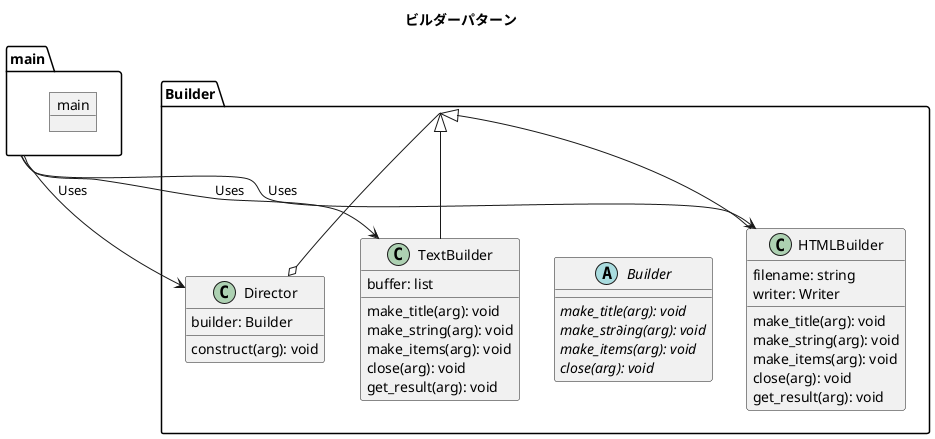 @startuml

title ビルダーパターン

package main {
    object main {
    }
}

package Builder {
    class Director {
        builder: Builder
        construct(arg): void
    }

    abstract Builder {
        {abstract} make_title(arg): void
        {abstract} make_str∂ing(arg): void
        {abstract} make_items(arg): void
        {abstract} close(arg): void
    }

    class TextBuilder {
        buffer: list
        make_title(arg): void
        make_string(arg): void
        make_items(arg): void
        close(arg): void
        get_result(arg): void
    }

    class HTMLBuilder {
        filename: string
        writer: Writer
        make_title(arg): void
        make_string(arg): void
        make_items(arg): void
        close(arg): void
        get_result(arg): void
    } 
}
    TextBuilder -up-|> Builder
    HTMLBuilder -up-|> Builder
    
    main -right-> Director : Uses
    main --> TextBuilder : Uses
    main --> HTMLBuilder : Uses

    Director o-right- Builder
    '左上から順に繋げる必要がある
    
    

@enduml